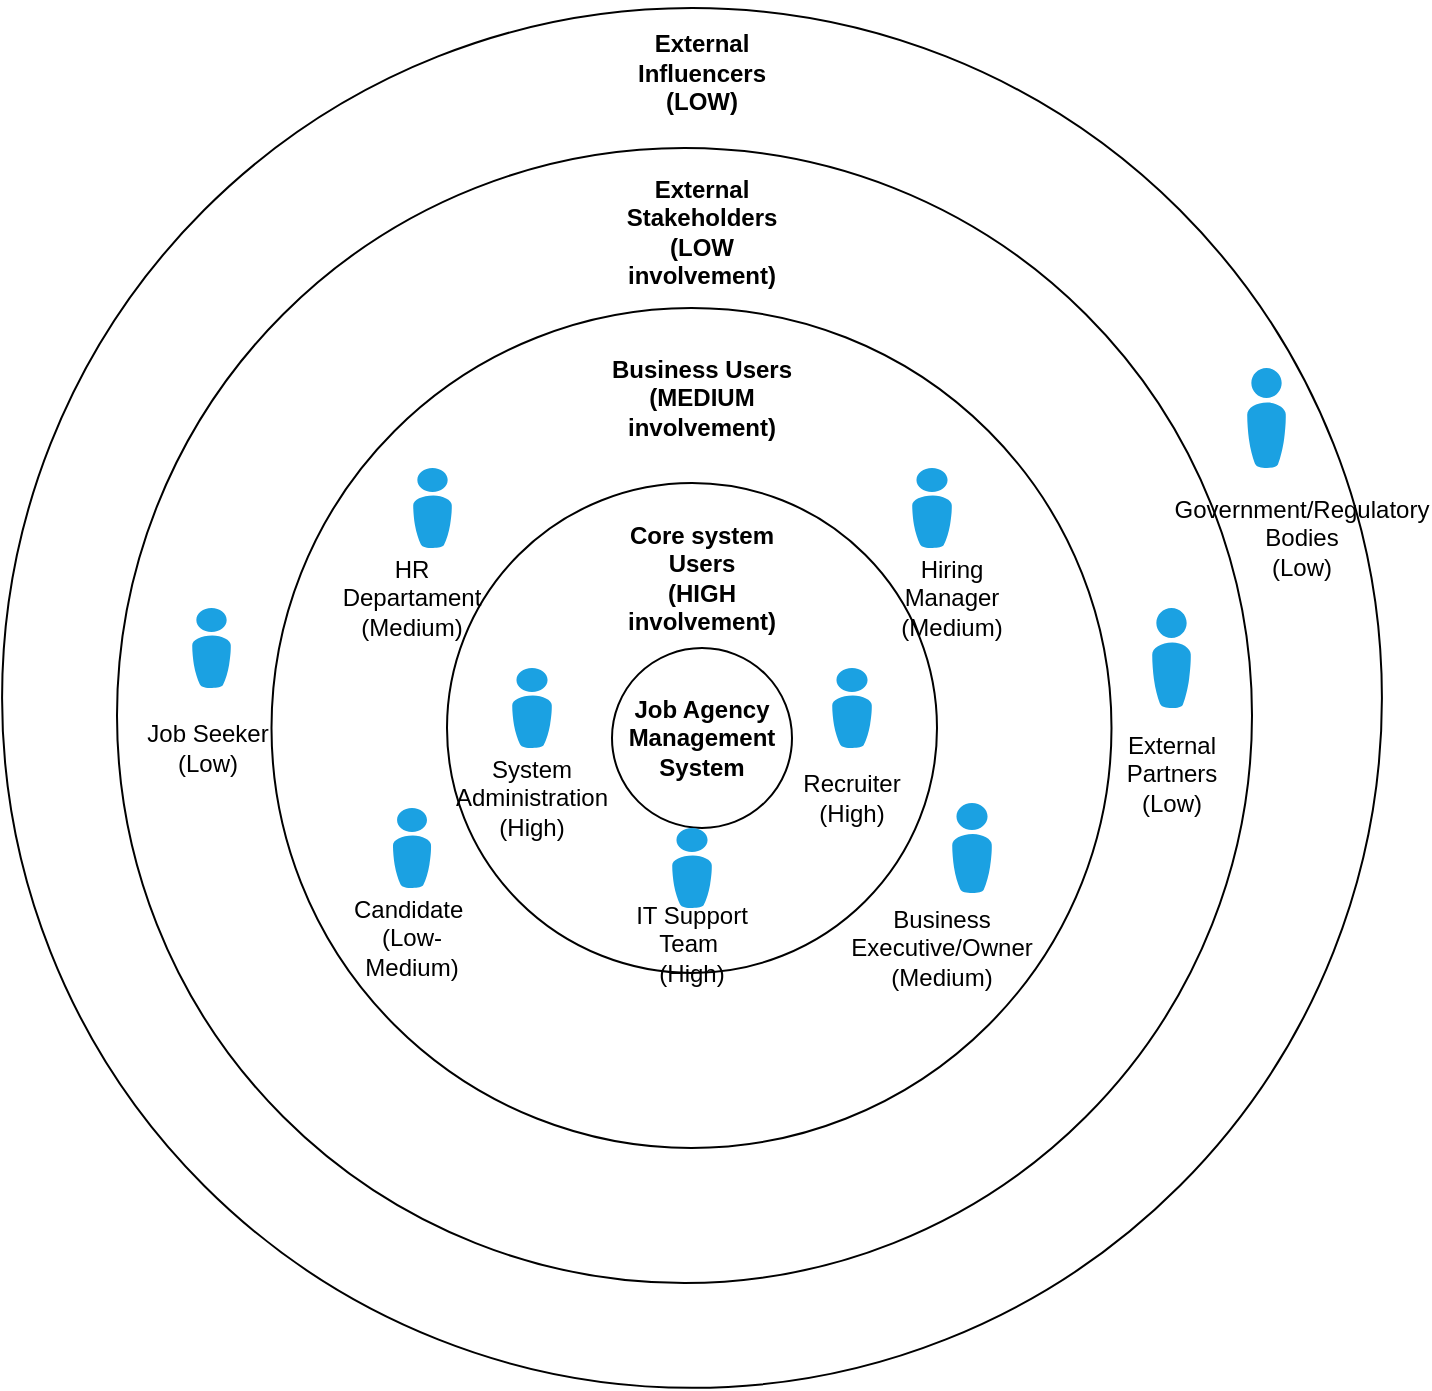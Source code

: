 <mxfile version="26.2.2">
  <diagram name="Page-1" id="Ev_pv5gUjyhiwlgeQ5rb">
    <mxGraphModel dx="788" dy="1624" grid="1" gridSize="10" guides="1" tooltips="1" connect="1" arrows="1" fold="1" page="1" pageScale="1" pageWidth="850" pageHeight="1100" math="0" shadow="0">
      <root>
        <mxCell id="0" />
        <mxCell id="1" parent="0" />
        <mxCell id="NdAzmNw9hvXqr_ItbYyx-36" value="" style="ellipse;whiteSpace=wrap;html=1;aspect=fixed;" parent="1" vertex="1">
          <mxGeometry x="35.04" y="-150" width="689.92" height="689.92" as="geometry" />
        </mxCell>
        <mxCell id="NdAzmNw9hvXqr_ItbYyx-28" value="" style="ellipse;whiteSpace=wrap;html=1;aspect=fixed;" parent="1" vertex="1">
          <mxGeometry x="92.5" y="-80" width="567.5" height="567.5" as="geometry" />
        </mxCell>
        <mxCell id="NdAzmNw9hvXqr_ItbYyx-13" value="" style="ellipse;whiteSpace=wrap;html=1;aspect=fixed;" parent="1" vertex="1">
          <mxGeometry x="169.75" width="420" height="420" as="geometry" />
        </mxCell>
        <mxCell id="NdAzmNw9hvXqr_ItbYyx-2" value="" style="ellipse;whiteSpace=wrap;html=1;aspect=fixed;" parent="1" vertex="1">
          <mxGeometry x="257.5" y="87.5" width="245" height="245" as="geometry" />
        </mxCell>
        <mxCell id="NdAzmNw9hvXqr_ItbYyx-1" value="&lt;b&gt;Job Agency Management System&lt;/b&gt;" style="ellipse;whiteSpace=wrap;html=1;aspect=fixed;" parent="1" vertex="1">
          <mxGeometry x="340" y="170" width="90" height="90" as="geometry" />
        </mxCell>
        <mxCell id="NdAzmNw9hvXqr_ItbYyx-3" value="&lt;b&gt;Core system Users&lt;/b&gt;&lt;div&gt;&lt;b style=&quot;background-color: transparent; color: light-dark(rgb(0, 0, 0), rgb(255, 255, 255));&quot;&gt;(HIGH involvement)&lt;/b&gt;&lt;/div&gt;" style="text;html=1;align=center;verticalAlign=middle;whiteSpace=wrap;rounded=0;" parent="1" vertex="1">
          <mxGeometry x="350" y="120" width="70" height="30" as="geometry" />
        </mxCell>
        <mxCell id="NdAzmNw9hvXqr_ItbYyx-6" value="" style="verticalLabelPosition=bottom;sketch=0;html=1;fillColor=#1ba1e2;strokeColor=#006EAF;verticalAlign=top;pointerEvents=1;align=center;shape=mxgraph.cisco_safe.people_places_things_icons.icon8;fontColor=#ffffff;" parent="1" vertex="1">
          <mxGeometry x="290" y="180" width="20" height="40" as="geometry" />
        </mxCell>
        <mxCell id="NdAzmNw9hvXqr_ItbYyx-7" value="" style="verticalLabelPosition=bottom;sketch=0;html=1;fillColor=#1ba1e2;strokeColor=#006EAF;verticalAlign=top;pointerEvents=1;align=center;shape=mxgraph.cisco_safe.people_places_things_icons.icon8;fontColor=#ffffff;" parent="1" vertex="1">
          <mxGeometry x="450" y="180" width="20" height="40" as="geometry" />
        </mxCell>
        <mxCell id="NdAzmNw9hvXqr_ItbYyx-8" value="" style="verticalLabelPosition=bottom;sketch=0;html=1;fillColor=#1ba1e2;strokeColor=#006EAF;verticalAlign=top;pointerEvents=1;align=center;shape=mxgraph.cisco_safe.people_places_things_icons.icon8;fontColor=#ffffff;" parent="1" vertex="1">
          <mxGeometry x="370" y="260" width="20" height="40" as="geometry" />
        </mxCell>
        <mxCell id="NdAzmNw9hvXqr_ItbYyx-9" value="System Administration&lt;div&gt;(High)&lt;/div&gt;" style="text;html=1;align=center;verticalAlign=middle;whiteSpace=wrap;rounded=0;" parent="1" vertex="1">
          <mxGeometry x="270" y="230" width="60" height="30" as="geometry" />
        </mxCell>
        <mxCell id="NdAzmNw9hvXqr_ItbYyx-10" value="Recruiter&lt;div&gt;(High)&lt;/div&gt;" style="text;html=1;align=center;verticalAlign=middle;whiteSpace=wrap;rounded=0;" parent="1" vertex="1">
          <mxGeometry x="430" y="230" width="60" height="30" as="geometry" />
        </mxCell>
        <mxCell id="NdAzmNw9hvXqr_ItbYyx-11" value="IT Support Team&amp;nbsp;&lt;div&gt;(High)&lt;/div&gt;" style="text;html=1;align=center;verticalAlign=middle;whiteSpace=wrap;rounded=0;" parent="1" vertex="1">
          <mxGeometry x="350" y="305" width="60" height="25" as="geometry" />
        </mxCell>
        <mxCell id="NdAzmNw9hvXqr_ItbYyx-15" value="&lt;b&gt;Business Users (MEDIUM involvement)&lt;/b&gt;" style="text;html=1;align=center;verticalAlign=middle;whiteSpace=wrap;rounded=0;" parent="1" vertex="1">
          <mxGeometry x="330" y="30" width="110" height="30" as="geometry" />
        </mxCell>
        <mxCell id="NdAzmNw9hvXqr_ItbYyx-17" value="" style="verticalLabelPosition=bottom;sketch=0;html=1;fillColor=#1ba1e2;strokeColor=#006EAF;verticalAlign=top;pointerEvents=1;align=center;shape=mxgraph.cisco_safe.people_places_things_icons.icon8;fontColor=#ffffff;" parent="1" vertex="1">
          <mxGeometry x="240.5" y="80" width="19.5" height="40" as="geometry" />
        </mxCell>
        <mxCell id="NdAzmNw9hvXqr_ItbYyx-18" value="HR Departament&lt;div&gt;(Medium)&lt;/div&gt;" style="text;html=1;align=center;verticalAlign=middle;whiteSpace=wrap;rounded=0;" parent="1" vertex="1">
          <mxGeometry x="210" y="130" width="60" height="30" as="geometry" />
        </mxCell>
        <mxCell id="NdAzmNw9hvXqr_ItbYyx-19" value="" style="verticalLabelPosition=bottom;sketch=0;html=1;fillColor=#1ba1e2;strokeColor=#006EAF;verticalAlign=top;pointerEvents=1;align=center;shape=mxgraph.cisco_safe.people_places_things_icons.icon8;fontColor=#ffffff;" parent="1" vertex="1">
          <mxGeometry x="490" y="80" width="20" height="40" as="geometry" />
        </mxCell>
        <mxCell id="NdAzmNw9hvXqr_ItbYyx-20" value="" style="verticalLabelPosition=bottom;sketch=0;html=1;fillColor=#1ba1e2;strokeColor=#006EAF;verticalAlign=top;pointerEvents=1;align=center;shape=mxgraph.cisco_safe.people_places_things_icons.icon8;fontColor=#ffffff;" parent="1" vertex="1">
          <mxGeometry x="230.38" y="250" width="19.25" height="40" as="geometry" />
        </mxCell>
        <mxCell id="NdAzmNw9hvXqr_ItbYyx-21" value="" style="verticalLabelPosition=bottom;sketch=0;html=1;fillColor=#1ba1e2;strokeColor=#006EAF;verticalAlign=top;pointerEvents=1;align=center;shape=mxgraph.cisco_safe.people_places_things_icons.icon8;fontColor=#ffffff;" parent="1" vertex="1">
          <mxGeometry x="510" y="247.5" width="20" height="45" as="geometry" />
        </mxCell>
        <mxCell id="NdAzmNw9hvXqr_ItbYyx-22" value="Hiring Manager&lt;div&gt;(Medium)&lt;/div&gt;" style="text;html=1;align=center;verticalAlign=middle;whiteSpace=wrap;rounded=0;" parent="1" vertex="1">
          <mxGeometry x="480" y="130" width="60" height="30" as="geometry" />
        </mxCell>
        <mxCell id="NdAzmNw9hvXqr_ItbYyx-24" style="edgeStyle=orthogonalEdgeStyle;rounded=0;orthogonalLoop=1;jettySize=auto;html=1;exitX=0.5;exitY=1;exitDx=0;exitDy=0;" parent="1" source="NdAzmNw9hvXqr_ItbYyx-22" target="NdAzmNw9hvXqr_ItbYyx-22" edge="1">
          <mxGeometry relative="1" as="geometry" />
        </mxCell>
        <mxCell id="NdAzmNw9hvXqr_ItbYyx-25" value="Candidate&amp;nbsp;&lt;div&gt;(Low-Medium)&lt;/div&gt;" style="text;html=1;align=center;verticalAlign=middle;whiteSpace=wrap;rounded=0;" parent="1" vertex="1">
          <mxGeometry x="210.01" y="300" width="60" height="30" as="geometry" />
        </mxCell>
        <mxCell id="NdAzmNw9hvXqr_ItbYyx-27" value="Business Executive/Owner&lt;div&gt;(Medium)&lt;/div&gt;" style="text;html=1;align=center;verticalAlign=middle;whiteSpace=wrap;rounded=0;" parent="1" vertex="1">
          <mxGeometry x="480" y="305" width="50" height="30" as="geometry" />
        </mxCell>
        <mxCell id="NdAzmNw9hvXqr_ItbYyx-29" value="&lt;br&gt;&lt;b&gt;External Stakeholders (LOW involvement)&lt;br&gt;&lt;/b&gt;" style="text;html=1;align=center;verticalAlign=middle;whiteSpace=wrap;rounded=0;" parent="1" vertex="1">
          <mxGeometry x="340" y="-60" width="90" height="30" as="geometry" />
        </mxCell>
        <mxCell id="NdAzmNw9hvXqr_ItbYyx-31" value="" style="verticalLabelPosition=bottom;sketch=0;html=1;fillColor=#1ba1e2;strokeColor=#006EAF;verticalAlign=top;pointerEvents=1;align=center;shape=mxgraph.cisco_safe.people_places_things_icons.icon8;fontColor=#ffffff;" parent="1" vertex="1">
          <mxGeometry x="130" y="150" width="19.5" height="40" as="geometry" />
        </mxCell>
        <mxCell id="NdAzmNw9hvXqr_ItbYyx-32" value="" style="verticalLabelPosition=bottom;sketch=0;html=1;fillColor=#1ba1e2;strokeColor=#006EAF;verticalAlign=top;pointerEvents=1;align=center;shape=mxgraph.cisco_safe.people_places_things_icons.icon8;fontColor=#ffffff;" parent="1" vertex="1">
          <mxGeometry x="610" y="150" width="19.5" height="50" as="geometry" />
        </mxCell>
        <mxCell id="NdAzmNw9hvXqr_ItbYyx-33" value="&lt;br&gt;Job Seeker&lt;div&gt;(Low)&lt;br&gt;&lt;br&gt;&lt;/div&gt;" style="text;html=1;align=center;verticalAlign=middle;whiteSpace=wrap;rounded=0;" parent="1" vertex="1">
          <mxGeometry x="102.5" y="200" width="70" height="40" as="geometry" />
        </mxCell>
        <mxCell id="NdAzmNw9hvXqr_ItbYyx-35" value="&lt;br&gt;External Partners&lt;div&gt;(Low)&lt;br&gt;&lt;br&gt;&lt;/div&gt;" style="text;html=1;align=center;verticalAlign=middle;whiteSpace=wrap;rounded=0;" parent="1" vertex="1">
          <mxGeometry x="589.75" y="217.5" width="60" height="30" as="geometry" />
        </mxCell>
        <mxCell id="NdAzmNw9hvXqr_ItbYyx-37" value="&lt;br&gt;&lt;b&gt;External Influencers&lt;br&gt;(LOW)&lt;/b&gt;" style="text;html=1;align=center;verticalAlign=middle;whiteSpace=wrap;rounded=0;" parent="1" vertex="1">
          <mxGeometry x="350" y="-150" width="70" height="50" as="geometry" />
        </mxCell>
        <mxCell id="NdAzmNw9hvXqr_ItbYyx-38" value="" style="verticalLabelPosition=bottom;sketch=0;html=1;fillColor=#1ba1e2;strokeColor=#006EAF;verticalAlign=top;pointerEvents=1;align=center;shape=mxgraph.cisco_safe.people_places_things_icons.icon8;fontColor=#ffffff;" parent="1" vertex="1">
          <mxGeometry x="657.5" y="30" width="19.5" height="50" as="geometry" />
        </mxCell>
        <mxCell id="NdAzmNw9hvXqr_ItbYyx-39" value="&lt;br&gt;Government/Regulatory Bodies&lt;div&gt;(Low)&lt;br&gt;&lt;br&gt;&lt;/div&gt;" style="text;html=1;align=center;verticalAlign=middle;whiteSpace=wrap;rounded=0;" parent="1" vertex="1">
          <mxGeometry x="660" y="90" width="50" height="50" as="geometry" />
        </mxCell>
      </root>
    </mxGraphModel>
  </diagram>
</mxfile>
